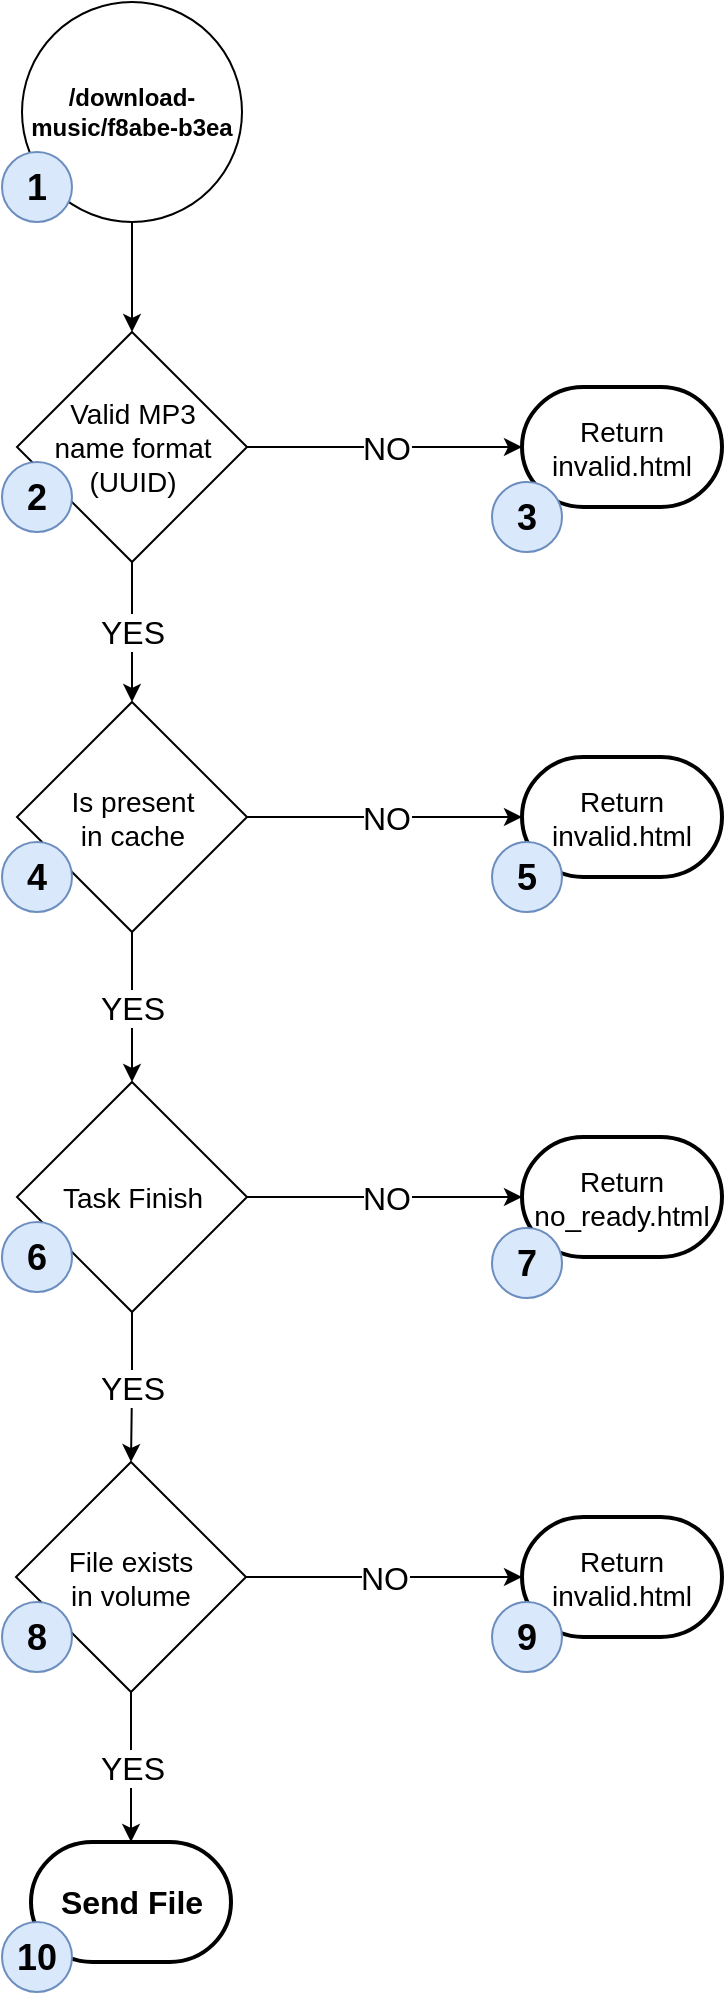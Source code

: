<mxfile version="19.0.3" type="device"><diagram id="C5RBs43oDa-KdzZeNtuy" name="Page-1"><mxGraphModel dx="1186" dy="753" grid="1" gridSize="10" guides="1" tooltips="1" connect="1" arrows="1" fold="1" page="1" pageScale="1" pageWidth="827" pageHeight="1169" math="0" shadow="0"><root><mxCell id="WIyWlLk6GJQsqaUBKTNV-0"/><mxCell id="WIyWlLk6GJQsqaUBKTNV-1" parent="WIyWlLk6GJQsqaUBKTNV-0"/><mxCell id="nX5lrix6tPmWn1LKAeox-9" style="edgeStyle=orthogonalEdgeStyle;rounded=0;orthogonalLoop=1;jettySize=auto;html=1;exitX=0.5;exitY=1;exitDx=0;exitDy=0;entryX=0.5;entryY=0;entryDx=0;entryDy=0;" edge="1" parent="WIyWlLk6GJQsqaUBKTNV-1" source="nX5lrix6tPmWn1LKAeox-0" target="nX5lrix6tPmWn1LKAeox-1"><mxGeometry relative="1" as="geometry"/></mxCell><mxCell id="nX5lrix6tPmWn1LKAeox-0" value="/download-music/f8abe-b3ea" style="ellipse;whiteSpace=wrap;html=1;aspect=fixed;fontStyle=1" vertex="1" parent="WIyWlLk6GJQsqaUBKTNV-1"><mxGeometry x="240" y="110" width="110" height="110" as="geometry"/></mxCell><mxCell id="nX5lrix6tPmWn1LKAeox-12" value="YES" style="edgeStyle=orthogonalEdgeStyle;rounded=0;orthogonalLoop=1;jettySize=auto;html=1;exitX=0.5;exitY=1;exitDx=0;exitDy=0;fontSize=16;" edge="1" parent="WIyWlLk6GJQsqaUBKTNV-1" source="nX5lrix6tPmWn1LKAeox-1" target="nX5lrix6tPmWn1LKAeox-2"><mxGeometry relative="1" as="geometry"/></mxCell><mxCell id="nX5lrix6tPmWn1LKAeox-15" value="NO" style="edgeStyle=orthogonalEdgeStyle;rounded=0;orthogonalLoop=1;jettySize=auto;html=1;exitX=1;exitY=0.5;exitDx=0;exitDy=0;entryX=0;entryY=0.5;entryDx=0;entryDy=0;entryPerimeter=0;fontSize=16;" edge="1" parent="WIyWlLk6GJQsqaUBKTNV-1" source="nX5lrix6tPmWn1LKAeox-1" target="nX5lrix6tPmWn1LKAeox-5"><mxGeometry relative="1" as="geometry"/></mxCell><mxCell id="nX5lrix6tPmWn1LKAeox-1" value="Valid MP3 &lt;br style=&quot;font-size: 14px;&quot;&gt;name format&lt;br style=&quot;font-size: 14px;&quot;&gt;(UUID)" style="rhombus;whiteSpace=wrap;html=1;fontSize=14;" vertex="1" parent="WIyWlLk6GJQsqaUBKTNV-1"><mxGeometry x="237.5" y="275" width="115" height="115" as="geometry"/></mxCell><mxCell id="nX5lrix6tPmWn1LKAeox-13" value="YES" style="edgeStyle=orthogonalEdgeStyle;rounded=0;orthogonalLoop=1;jettySize=auto;html=1;exitX=0.5;exitY=1;exitDx=0;exitDy=0;fontSize=16;" edge="1" parent="WIyWlLk6GJQsqaUBKTNV-1" source="nX5lrix6tPmWn1LKAeox-2" target="nX5lrix6tPmWn1LKAeox-3"><mxGeometry relative="1" as="geometry"/></mxCell><mxCell id="nX5lrix6tPmWn1LKAeox-16" value="NO" style="edgeStyle=orthogonalEdgeStyle;rounded=0;orthogonalLoop=1;jettySize=auto;html=1;exitX=1;exitY=0.5;exitDx=0;exitDy=0;fontSize=16;" edge="1" parent="WIyWlLk6GJQsqaUBKTNV-1" source="nX5lrix6tPmWn1LKAeox-2" target="nX5lrix6tPmWn1LKAeox-6"><mxGeometry relative="1" as="geometry"/></mxCell><mxCell id="nX5lrix6tPmWn1LKAeox-2" value="Is present&lt;br style=&quot;font-size: 14px;&quot;&gt;in cache" style="rhombus;whiteSpace=wrap;html=1;fontSize=14;" vertex="1" parent="WIyWlLk6GJQsqaUBKTNV-1"><mxGeometry x="237.5" y="460" width="115" height="115" as="geometry"/></mxCell><mxCell id="nX5lrix6tPmWn1LKAeox-14" value="YES" style="edgeStyle=orthogonalEdgeStyle;rounded=0;orthogonalLoop=1;jettySize=auto;html=1;exitX=0.5;exitY=1;exitDx=0;exitDy=0;fontSize=16;" edge="1" parent="WIyWlLk6GJQsqaUBKTNV-1" source="nX5lrix6tPmWn1LKAeox-3" target="nX5lrix6tPmWn1LKAeox-4"><mxGeometry relative="1" as="geometry"/></mxCell><mxCell id="nX5lrix6tPmWn1LKAeox-19" value="NO" style="edgeStyle=orthogonalEdgeStyle;rounded=0;orthogonalLoop=1;jettySize=auto;html=1;exitX=1;exitY=0.5;exitDx=0;exitDy=0;entryX=0;entryY=0.5;entryDx=0;entryDy=0;entryPerimeter=0;fontSize=16;" edge="1" parent="WIyWlLk6GJQsqaUBKTNV-1" source="nX5lrix6tPmWn1LKAeox-3" target="nX5lrix6tPmWn1LKAeox-18"><mxGeometry relative="1" as="geometry"/></mxCell><mxCell id="nX5lrix6tPmWn1LKAeox-3" value="Task Finish" style="rhombus;whiteSpace=wrap;html=1;fontSize=14;" vertex="1" parent="WIyWlLk6GJQsqaUBKTNV-1"><mxGeometry x="237.5" y="650" width="115" height="115" as="geometry"/></mxCell><mxCell id="nX5lrix6tPmWn1LKAeox-17" value="NO" style="edgeStyle=orthogonalEdgeStyle;rounded=0;orthogonalLoop=1;jettySize=auto;html=1;exitX=1;exitY=0.5;exitDx=0;exitDy=0;entryX=0;entryY=0.5;entryDx=0;entryDy=0;entryPerimeter=0;fontSize=16;" edge="1" parent="WIyWlLk6GJQsqaUBKTNV-1" source="nX5lrix6tPmWn1LKAeox-4" target="nX5lrix6tPmWn1LKAeox-8"><mxGeometry relative="1" as="geometry"/></mxCell><mxCell id="nX5lrix6tPmWn1LKAeox-20" value="YES" style="edgeStyle=orthogonalEdgeStyle;rounded=0;orthogonalLoop=1;jettySize=auto;html=1;exitX=0.5;exitY=1;exitDx=0;exitDy=0;entryX=0.5;entryY=0;entryDx=0;entryDy=0;entryPerimeter=0;fontSize=16;" edge="1" parent="WIyWlLk6GJQsqaUBKTNV-1" source="nX5lrix6tPmWn1LKAeox-4" target="nX5lrix6tPmWn1LKAeox-7"><mxGeometry relative="1" as="geometry"/></mxCell><mxCell id="nX5lrix6tPmWn1LKAeox-4" value="File exists&lt;br style=&quot;font-size: 14px;&quot;&gt;in volume" style="rhombus;whiteSpace=wrap;html=1;fontSize=14;" vertex="1" parent="WIyWlLk6GJQsqaUBKTNV-1"><mxGeometry x="237" y="840" width="115" height="115" as="geometry"/></mxCell><mxCell id="nX5lrix6tPmWn1LKAeox-5" value="Return&lt;br style=&quot;font-size: 14px;&quot;&gt;invalid.html" style="strokeWidth=2;html=1;shape=mxgraph.flowchart.terminator;whiteSpace=wrap;fontSize=14;" vertex="1" parent="WIyWlLk6GJQsqaUBKTNV-1"><mxGeometry x="490" y="302.5" width="100" height="60" as="geometry"/></mxCell><mxCell id="nX5lrix6tPmWn1LKAeox-6" value="Return&lt;br style=&quot;font-size: 14px;&quot;&gt;invalid.html" style="strokeWidth=2;html=1;shape=mxgraph.flowchart.terminator;whiteSpace=wrap;fontSize=14;" vertex="1" parent="WIyWlLk6GJQsqaUBKTNV-1"><mxGeometry x="490" y="487.5" width="100" height="60" as="geometry"/></mxCell><mxCell id="nX5lrix6tPmWn1LKAeox-7" value="Send File" style="strokeWidth=2;html=1;shape=mxgraph.flowchart.terminator;whiteSpace=wrap;fontSize=16;fontStyle=1" vertex="1" parent="WIyWlLk6GJQsqaUBKTNV-1"><mxGeometry x="244.5" y="1030" width="100" height="60" as="geometry"/></mxCell><mxCell id="nX5lrix6tPmWn1LKAeox-8" value="Return&lt;br style=&quot;font-size: 14px;&quot;&gt;invalid.html" style="strokeWidth=2;html=1;shape=mxgraph.flowchart.terminator;whiteSpace=wrap;fontSize=14;" vertex="1" parent="WIyWlLk6GJQsqaUBKTNV-1"><mxGeometry x="490" y="867.5" width="100" height="60" as="geometry"/></mxCell><mxCell id="nX5lrix6tPmWn1LKAeox-18" value="Return&lt;br style=&quot;font-size: 14px;&quot;&gt;no_ready.html" style="strokeWidth=2;html=1;shape=mxgraph.flowchart.terminator;whiteSpace=wrap;fontSize=14;" vertex="1" parent="WIyWlLk6GJQsqaUBKTNV-1"><mxGeometry x="490" y="677.5" width="100" height="60" as="geometry"/></mxCell><mxCell id="nX5lrix6tPmWn1LKAeox-21" value="1" style="ellipse;whiteSpace=wrap;html=1;aspect=fixed;fontSize=18;fontStyle=1;fillColor=#dae8fc;strokeColor=#6c8ebf;" vertex="1" parent="WIyWlLk6GJQsqaUBKTNV-1"><mxGeometry x="230" y="185" width="35" height="35" as="geometry"/></mxCell><mxCell id="nX5lrix6tPmWn1LKAeox-22" value="2" style="ellipse;whiteSpace=wrap;html=1;aspect=fixed;fontSize=18;fontStyle=1;fillColor=#dae8fc;strokeColor=#6c8ebf;" vertex="1" parent="WIyWlLk6GJQsqaUBKTNV-1"><mxGeometry x="230" y="340" width="35" height="35" as="geometry"/></mxCell><mxCell id="nX5lrix6tPmWn1LKAeox-23" value="3" style="ellipse;whiteSpace=wrap;html=1;aspect=fixed;fontSize=18;fontStyle=1;fillColor=#dae8fc;strokeColor=#6c8ebf;" vertex="1" parent="WIyWlLk6GJQsqaUBKTNV-1"><mxGeometry x="475" y="350" width="35" height="35" as="geometry"/></mxCell><mxCell id="nX5lrix6tPmWn1LKAeox-24" value="4" style="ellipse;whiteSpace=wrap;html=1;aspect=fixed;fontSize=18;fontStyle=1;fillColor=#dae8fc;strokeColor=#6c8ebf;" vertex="1" parent="WIyWlLk6GJQsqaUBKTNV-1"><mxGeometry x="230" y="530" width="35" height="35" as="geometry"/></mxCell><mxCell id="nX5lrix6tPmWn1LKAeox-25" value="5" style="ellipse;whiteSpace=wrap;html=1;aspect=fixed;fontSize=18;fontStyle=1;fillColor=#dae8fc;strokeColor=#6c8ebf;" vertex="1" parent="WIyWlLk6GJQsqaUBKTNV-1"><mxGeometry x="475" y="530" width="35" height="35" as="geometry"/></mxCell><mxCell id="nX5lrix6tPmWn1LKAeox-26" value="6" style="ellipse;whiteSpace=wrap;html=1;aspect=fixed;fontSize=18;fontStyle=1;fillColor=#dae8fc;strokeColor=#6c8ebf;" vertex="1" parent="WIyWlLk6GJQsqaUBKTNV-1"><mxGeometry x="230" y="720" width="35" height="35" as="geometry"/></mxCell><mxCell id="nX5lrix6tPmWn1LKAeox-27" value="7" style="ellipse;whiteSpace=wrap;html=1;aspect=fixed;fontSize=18;fontStyle=1;fillColor=#dae8fc;strokeColor=#6c8ebf;" vertex="1" parent="WIyWlLk6GJQsqaUBKTNV-1"><mxGeometry x="475" y="723" width="35" height="35" as="geometry"/></mxCell><mxCell id="nX5lrix6tPmWn1LKAeox-28" value="8" style="ellipse;whiteSpace=wrap;html=1;aspect=fixed;fontSize=18;fontStyle=1;fillColor=#dae8fc;strokeColor=#6c8ebf;" vertex="1" parent="WIyWlLk6GJQsqaUBKTNV-1"><mxGeometry x="230" y="910" width="35" height="35" as="geometry"/></mxCell><mxCell id="nX5lrix6tPmWn1LKAeox-29" value="9" style="ellipse;whiteSpace=wrap;html=1;aspect=fixed;fontSize=18;fontStyle=1;fillColor=#dae8fc;strokeColor=#6c8ebf;" vertex="1" parent="WIyWlLk6GJQsqaUBKTNV-1"><mxGeometry x="475" y="910" width="35" height="35" as="geometry"/></mxCell><mxCell id="nX5lrix6tPmWn1LKAeox-30" value="10" style="ellipse;whiteSpace=wrap;html=1;aspect=fixed;fontSize=18;fontStyle=1;fillColor=#dae8fc;strokeColor=#6c8ebf;" vertex="1" parent="WIyWlLk6GJQsqaUBKTNV-1"><mxGeometry x="230" y="1070" width="35" height="35" as="geometry"/></mxCell></root></mxGraphModel></diagram></mxfile>